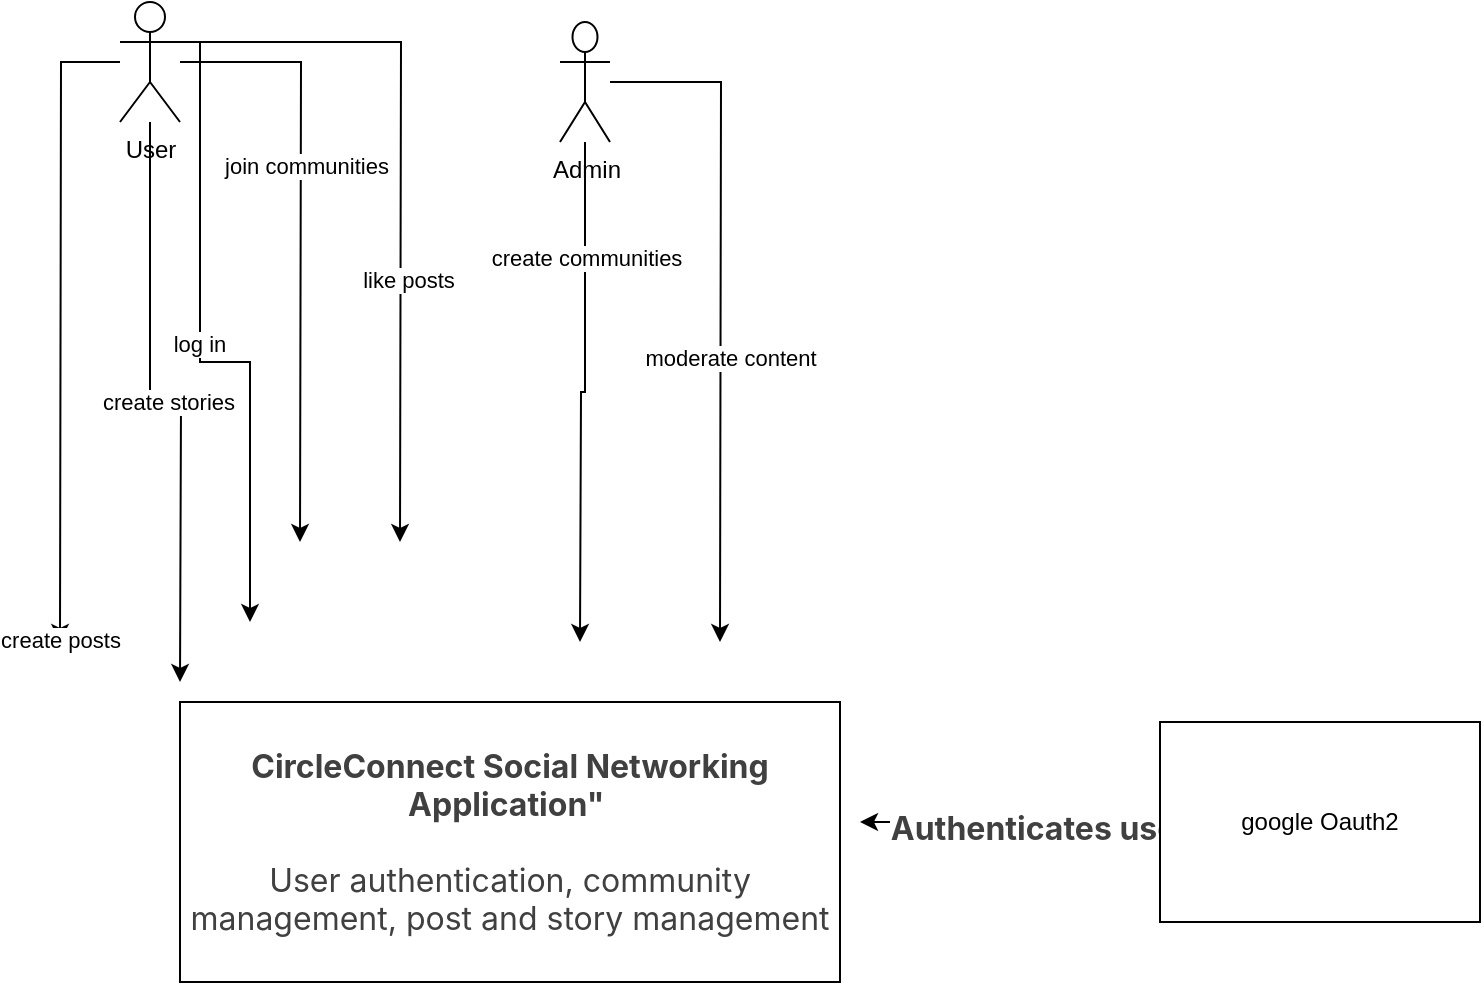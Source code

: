 <mxfile version="25.0.1">
  <diagram name="Page-1" id="9Nh8QJPfMZzbLGRbbIR9">
    <mxGraphModel dx="1050" dy="557" grid="1" gridSize="10" guides="1" tooltips="1" connect="1" arrows="1" fold="1" page="1" pageScale="1" pageWidth="850" pageHeight="1100" math="0" shadow="0">
      <root>
        <mxCell id="0" />
        <mxCell id="1" parent="0" />
        <mxCell id="KhVmn9gytU7W0N6224Tu-5" value="" style="edgeStyle=orthogonalEdgeStyle;rounded=0;orthogonalLoop=1;jettySize=auto;html=1;" edge="1" parent="1">
          <mxGeometry relative="1" as="geometry">
            <mxPoint x="190" y="30" as="sourcePoint" />
            <mxPoint x="215" y="320" as="targetPoint" />
            <Array as="points">
              <mxPoint x="190" y="190" />
              <mxPoint x="215" y="190" />
            </Array>
          </mxGeometry>
        </mxCell>
        <mxCell id="KhVmn9gytU7W0N6224Tu-6" value="log in&amp;nbsp;" style="edgeLabel;html=1;align=center;verticalAlign=middle;resizable=0;points=[];" vertex="1" connectable="0" parent="KhVmn9gytU7W0N6224Tu-5">
          <mxGeometry x="-0.044" y="1" relative="1" as="geometry">
            <mxPoint as="offset" />
          </mxGeometry>
        </mxCell>
        <mxCell id="KhVmn9gytU7W0N6224Tu-11" style="edgeStyle=orthogonalEdgeStyle;rounded=0;orthogonalLoop=1;jettySize=auto;html=1;" edge="1" parent="1" source="KhVmn9gytU7W0N6224Tu-1">
          <mxGeometry relative="1" as="geometry">
            <mxPoint x="240" y="280" as="targetPoint" />
          </mxGeometry>
        </mxCell>
        <mxCell id="KhVmn9gytU7W0N6224Tu-12" value="join communities" style="edgeLabel;html=1;align=center;verticalAlign=middle;resizable=0;points=[];" vertex="1" connectable="0" parent="KhVmn9gytU7W0N6224Tu-11">
          <mxGeometry x="-0.252" y="2" relative="1" as="geometry">
            <mxPoint as="offset" />
          </mxGeometry>
        </mxCell>
        <mxCell id="KhVmn9gytU7W0N6224Tu-13" style="edgeStyle=orthogonalEdgeStyle;rounded=0;orthogonalLoop=1;jettySize=auto;html=1;exitX=1;exitY=0.333;exitDx=0;exitDy=0;exitPerimeter=0;" edge="1" parent="1" source="KhVmn9gytU7W0N6224Tu-1">
          <mxGeometry relative="1" as="geometry">
            <mxPoint x="290" y="280" as="targetPoint" />
          </mxGeometry>
        </mxCell>
        <mxCell id="KhVmn9gytU7W0N6224Tu-14" value="like posts" style="edgeLabel;html=1;align=center;verticalAlign=middle;resizable=0;points=[];" vertex="1" connectable="0" parent="KhVmn9gytU7W0N6224Tu-13">
          <mxGeometry x="0.273" y="3" relative="1" as="geometry">
            <mxPoint as="offset" />
          </mxGeometry>
        </mxCell>
        <mxCell id="KhVmn9gytU7W0N6224Tu-30" style="edgeStyle=orthogonalEdgeStyle;rounded=0;orthogonalLoop=1;jettySize=auto;html=1;" edge="1" parent="1" source="KhVmn9gytU7W0N6224Tu-1">
          <mxGeometry relative="1" as="geometry">
            <mxPoint x="180" y="350" as="targetPoint" />
          </mxGeometry>
        </mxCell>
        <mxCell id="KhVmn9gytU7W0N6224Tu-31" value="create stories" style="edgeLabel;html=1;align=center;verticalAlign=middle;resizable=0;points=[];" vertex="1" connectable="0" parent="KhVmn9gytU7W0N6224Tu-30">
          <mxGeometry x="0.009" relative="1" as="geometry">
            <mxPoint as="offset" />
          </mxGeometry>
        </mxCell>
        <mxCell id="KhVmn9gytU7W0N6224Tu-32" style="edgeStyle=orthogonalEdgeStyle;rounded=0;orthogonalLoop=1;jettySize=auto;html=1;" edge="1" parent="1" source="KhVmn9gytU7W0N6224Tu-1">
          <mxGeometry relative="1" as="geometry">
            <mxPoint x="120" y="330" as="targetPoint" />
          </mxGeometry>
        </mxCell>
        <mxCell id="KhVmn9gytU7W0N6224Tu-33" value="create posts" style="edgeLabel;html=1;align=center;verticalAlign=middle;resizable=0;points=[];" vertex="1" connectable="0" parent="KhVmn9gytU7W0N6224Tu-32">
          <mxGeometry x="0.991" relative="1" as="geometry">
            <mxPoint as="offset" />
          </mxGeometry>
        </mxCell>
        <mxCell id="KhVmn9gytU7W0N6224Tu-1" value="User&lt;div&gt;&lt;br&gt;&lt;/div&gt;" style="shape=umlActor;verticalLabelPosition=bottom;verticalAlign=top;html=1;outlineConnect=0;" vertex="1" parent="1">
          <mxGeometry x="150" y="10" width="30" height="60" as="geometry" />
        </mxCell>
        <mxCell id="KhVmn9gytU7W0N6224Tu-22" style="edgeStyle=orthogonalEdgeStyle;rounded=0;orthogonalLoop=1;jettySize=auto;html=1;" edge="1" parent="1" source="KhVmn9gytU7W0N6224Tu-2">
          <mxGeometry relative="1" as="geometry">
            <mxPoint x="380" y="330" as="targetPoint" />
          </mxGeometry>
        </mxCell>
        <mxCell id="KhVmn9gytU7W0N6224Tu-23" value="create communities" style="edgeLabel;html=1;align=center;verticalAlign=middle;resizable=0;points=[];" vertex="1" connectable="0" parent="KhVmn9gytU7W0N6224Tu-22">
          <mxGeometry x="-0.542" relative="1" as="geometry">
            <mxPoint as="offset" />
          </mxGeometry>
        </mxCell>
        <mxCell id="KhVmn9gytU7W0N6224Tu-34" style="edgeStyle=orthogonalEdgeStyle;rounded=0;orthogonalLoop=1;jettySize=auto;html=1;" edge="1" parent="1" source="KhVmn9gytU7W0N6224Tu-2">
          <mxGeometry relative="1" as="geometry">
            <mxPoint x="450" y="330" as="targetPoint" />
          </mxGeometry>
        </mxCell>
        <mxCell id="KhVmn9gytU7W0N6224Tu-35" value="moderate content" style="edgeLabel;html=1;align=center;verticalAlign=middle;resizable=0;points=[];" vertex="1" connectable="0" parent="KhVmn9gytU7W0N6224Tu-34">
          <mxGeometry x="0.151" y="4" relative="1" as="geometry">
            <mxPoint as="offset" />
          </mxGeometry>
        </mxCell>
        <mxCell id="KhVmn9gytU7W0N6224Tu-2" value="Admin&lt;div&gt;&lt;br&gt;&lt;/div&gt;" style="shape=umlActor;verticalLabelPosition=bottom;verticalAlign=top;html=1;outlineConnect=0;" vertex="1" parent="1">
          <mxGeometry x="370" y="20" width="25" height="60" as="geometry" />
        </mxCell>
        <mxCell id="KhVmn9gytU7W0N6224Tu-36" style="edgeStyle=orthogonalEdgeStyle;rounded=0;orthogonalLoop=1;jettySize=auto;html=1;" edge="1" parent="1" source="KhVmn9gytU7W0N6224Tu-3">
          <mxGeometry relative="1" as="geometry">
            <mxPoint x="520" y="420" as="targetPoint" />
          </mxGeometry>
        </mxCell>
        <mxCell id="KhVmn9gytU7W0N6224Tu-37" value="&lt;strong style=&quot;color: rgb(64, 64, 64); font-family: Inter, system-ui, -apple-system, BlinkMacSystemFont, &amp;quot;Segoe UI&amp;quot;, Roboto, &amp;quot;Noto Sans&amp;quot;, Ubuntu, Cantarell, &amp;quot;Helvetica Neue&amp;quot;, Oxygen, &amp;quot;Open Sans&amp;quot;, sans-serif; font-size: 16.002px; text-align: left; text-wrap-mode: wrap;&quot;&gt;Authenticates users&lt;/strong&gt;" style="edgeLabel;html=1;align=center;verticalAlign=middle;resizable=0;points=[];" vertex="1" connectable="0" parent="KhVmn9gytU7W0N6224Tu-36">
          <mxGeometry x="-0.249" y="3" relative="1" as="geometry">
            <mxPoint as="offset" />
          </mxGeometry>
        </mxCell>
        <mxCell id="KhVmn9gytU7W0N6224Tu-3" value="google Oauth2" style="rounded=0;whiteSpace=wrap;html=1;" vertex="1" parent="1">
          <mxGeometry x="670" y="370" width="160" height="100" as="geometry" />
        </mxCell>
        <mxCell id="KhVmn9gytU7W0N6224Tu-4" value="&lt;strong style=&quot;color: rgb(64, 64, 64); font-family: Inter, system-ui, -apple-system, BlinkMacSystemFont, &amp;quot;Segoe UI&amp;quot;, Roboto, &amp;quot;Noto Sans&amp;quot;, Ubuntu, Cantarell, &amp;quot;Helvetica Neue&amp;quot;, Oxygen, &amp;quot;Open Sans&amp;quot;, sans-serif; font-size: 16.002px; text-align: left;&quot;&gt;CircleConnect Social Networking Application&quot;&amp;nbsp;&lt;/strong&gt;&lt;div&gt;&lt;strong style=&quot;color: rgb(64, 64, 64); font-family: Inter, system-ui, -apple-system, BlinkMacSystemFont, &amp;quot;Segoe UI&amp;quot;, Roboto, &amp;quot;Noto Sans&amp;quot;, Ubuntu, Cantarell, &amp;quot;Helvetica Neue&amp;quot;, Oxygen, &amp;quot;Open Sans&amp;quot;, sans-serif; font-size: 16.002px; text-align: left;&quot;&gt;&lt;br&gt;&lt;/strong&gt;&lt;/div&gt;&lt;div&gt;&lt;span style=&quot;color: rgb(64, 64, 64); font-family: Inter, system-ui, -apple-system, BlinkMacSystemFont, &amp;quot;Segoe UI&amp;quot;, Roboto, &amp;quot;Noto Sans&amp;quot;, Ubuntu, Cantarell, &amp;quot;Helvetica Neue&amp;quot;, Oxygen, &amp;quot;Open Sans&amp;quot;, sans-serif; font-size: 16.002px; text-align: left;&quot;&gt;User authentication, community management, post and story management&lt;/span&gt;&lt;strong style=&quot;color: rgb(64, 64, 64); font-family: Inter, system-ui, -apple-system, BlinkMacSystemFont, &amp;quot;Segoe UI&amp;quot;, Roboto, &amp;quot;Noto Sans&amp;quot;, Ubuntu, Cantarell, &amp;quot;Helvetica Neue&amp;quot;, Oxygen, &amp;quot;Open Sans&amp;quot;, sans-serif; font-size: 16.002px; text-align: left;&quot;&gt;&lt;/strong&gt;&lt;/div&gt;" style="rounded=0;whiteSpace=wrap;html=1;" vertex="1" parent="1">
          <mxGeometry x="180" y="360" width="330" height="140" as="geometry" />
        </mxCell>
      </root>
    </mxGraphModel>
  </diagram>
</mxfile>

